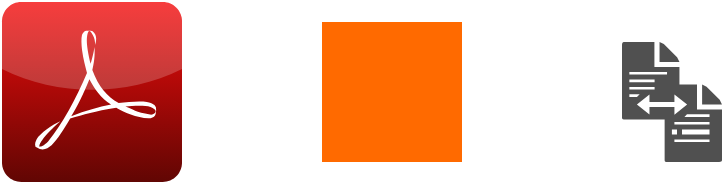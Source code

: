 <mxfile version="26.1.1">
  <diagram name="Page-1" id="yjlhKUAG4vObqB1oqQt4">
    <mxGraphModel dx="1366" dy="738" grid="1" gridSize="10" guides="1" tooltips="1" connect="1" arrows="1" fold="1" page="1" pageScale="1" pageWidth="850" pageHeight="1100" math="0" shadow="0">
      <root>
        <mxCell id="0" />
        <mxCell id="1" parent="0" />
        <mxCell id="cvTjw7ENn4lLmWNPbH3n-1" value="" style="dashed=0;outlineConnect=0;html=1;align=center;labelPosition=center;verticalLabelPosition=bottom;verticalAlign=top;shape=mxgraph.webicons.adobe_pdf;fillColor=#F40C0C;gradientColor=#610603" vertex="1" parent="1">
          <mxGeometry x="50" y="230" width="90" height="90" as="geometry" />
        </mxCell>
        <mxCell id="cvTjw7ENn4lLmWNPbH3n-2" value="" style="points=[];aspect=fixed;html=1;align=center;shadow=0;dashed=0;fillColor=#FF6A00;strokeColor=none;shape=mxgraph.alibaba_cloud.nlp-ke_keyword_extraction;" vertex="1" parent="1">
          <mxGeometry x="210" y="240" width="70" height="70" as="geometry" />
        </mxCell>
        <mxCell id="cvTjw7ENn4lLmWNPbH3n-3" value="" style="sketch=0;pointerEvents=1;shadow=0;dashed=0;html=1;strokeColor=none;labelPosition=center;verticalLabelPosition=bottom;verticalAlign=top;align=center;fillColor=#505050;shape=mxgraph.mscae.oms.track_changes" vertex="1" parent="1">
          <mxGeometry x="360" y="250" width="50" height="60" as="geometry" />
        </mxCell>
      </root>
    </mxGraphModel>
  </diagram>
</mxfile>
